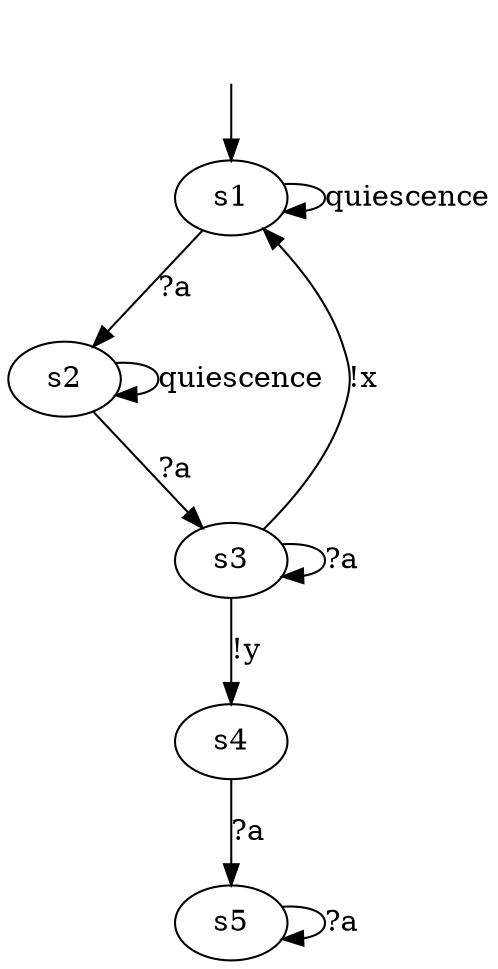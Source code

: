 digraph "../../DotModels/Iolts/08_iolts" {
s1 [label=s1];
s2 [label=s2];
s3 [label=s3];
s4 [label=s4];
s5 [label=s5];
s1 -> s1  [label=quiescence];
s1 -> s2  [label="?a"];
s2 -> s2  [label=quiescence];
s2 -> s3  [label="?a"];
s3 -> s1  [label="!x"];
s3 -> s3  [label="?a"];
s3 -> s4  [label="!y"];
s4 -> s5  [label="?a"];
s5 -> s5  [label="?a"];
__start0 [label="", shape=none];
__start0 -> s1  [label=""];
}
